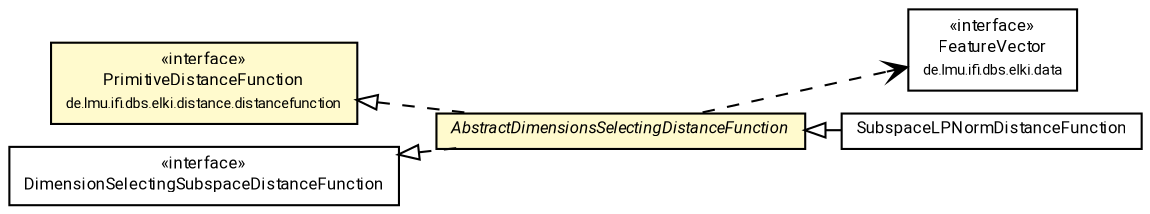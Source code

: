 #!/usr/local/bin/dot
#
# Class diagram 
# Generated by UMLGraph version R5_7_2-60-g0e99a6 (http://www.spinellis.gr/umlgraph/)
#

digraph G {
	graph [fontnames="svg"]
	edge [fontname="Roboto",fontsize=7,labelfontname="Roboto",labelfontsize=7,color="black"];
	node [fontname="Roboto",fontcolor="black",fontsize=8,shape=plaintext,margin=0,width=0,height=0];
	nodesep=0.15;
	ranksep=0.25;
	rankdir=LR;
	// de.lmu.ifi.dbs.elki.distance.distancefunction.PrimitiveDistanceFunction<O>
	c972368 [label=<<table title="de.lmu.ifi.dbs.elki.distance.distancefunction.PrimitiveDistanceFunction" border="0" cellborder="1" cellspacing="0" cellpadding="2" bgcolor="LemonChiffon" href="../PrimitiveDistanceFunction.html" target="_parent">
		<tr><td><table border="0" cellspacing="0" cellpadding="1">
		<tr><td align="center" balign="center"> &#171;interface&#187; </td></tr>
		<tr><td align="center" balign="center"> <font face="Roboto">PrimitiveDistanceFunction</font> </td></tr>
		<tr><td align="center" balign="center"> <font face="Roboto" point-size="7.0">de.lmu.ifi.dbs.elki.distance.distancefunction</font> </td></tr>
		</table></td></tr>
		</table>>, URL="../PrimitiveDistanceFunction.html"];
	// de.lmu.ifi.dbs.elki.data.FeatureVector<D>
	c972417 [label=<<table title="de.lmu.ifi.dbs.elki.data.FeatureVector" border="0" cellborder="1" cellspacing="0" cellpadding="2" href="../../../data/FeatureVector.html" target="_parent">
		<tr><td><table border="0" cellspacing="0" cellpadding="1">
		<tr><td align="center" balign="center"> &#171;interface&#187; </td></tr>
		<tr><td align="center" balign="center"> <font face="Roboto">FeatureVector</font> </td></tr>
		<tr><td align="center" balign="center"> <font face="Roboto" point-size="7.0">de.lmu.ifi.dbs.elki.data</font> </td></tr>
		</table></td></tr>
		</table>>, URL="../../../data/FeatureVector.html"];
	// de.lmu.ifi.dbs.elki.distance.distancefunction.subspace.SubspaceLPNormDistanceFunction
	c972777 [label=<<table title="de.lmu.ifi.dbs.elki.distance.distancefunction.subspace.SubspaceLPNormDistanceFunction" border="0" cellborder="1" cellspacing="0" cellpadding="2" href="SubspaceLPNormDistanceFunction.html" target="_parent">
		<tr><td><table border="0" cellspacing="0" cellpadding="1">
		<tr><td align="center" balign="center"> <font face="Roboto">SubspaceLPNormDistanceFunction</font> </td></tr>
		</table></td></tr>
		</table>>, URL="SubspaceLPNormDistanceFunction.html"];
	// de.lmu.ifi.dbs.elki.distance.distancefunction.subspace.DimensionSelectingSubspaceDistanceFunction<O>
	c972781 [label=<<table title="de.lmu.ifi.dbs.elki.distance.distancefunction.subspace.DimensionSelectingSubspaceDistanceFunction" border="0" cellborder="1" cellspacing="0" cellpadding="2" href="DimensionSelectingSubspaceDistanceFunction.html" target="_parent">
		<tr><td><table border="0" cellspacing="0" cellpadding="1">
		<tr><td align="center" balign="center"> &#171;interface&#187; </td></tr>
		<tr><td align="center" balign="center"> <font face="Roboto">DimensionSelectingSubspaceDistanceFunction</font> </td></tr>
		</table></td></tr>
		</table>>, URL="DimensionSelectingSubspaceDistanceFunction.html"];
	// de.lmu.ifi.dbs.elki.distance.distancefunction.subspace.AbstractDimensionsSelectingDistanceFunction<V extends de.lmu.ifi.dbs.elki.data.FeatureVector<?>>
	c972788 [label=<<table title="de.lmu.ifi.dbs.elki.distance.distancefunction.subspace.AbstractDimensionsSelectingDistanceFunction" border="0" cellborder="1" cellspacing="0" cellpadding="2" bgcolor="lemonChiffon" href="AbstractDimensionsSelectingDistanceFunction.html" target="_parent">
		<tr><td><table border="0" cellspacing="0" cellpadding="1">
		<tr><td align="center" balign="center"> <font face="Roboto"><i>AbstractDimensionsSelectingDistanceFunction</i></font> </td></tr>
		</table></td></tr>
		</table>>, URL="AbstractDimensionsSelectingDistanceFunction.html"];
	// de.lmu.ifi.dbs.elki.distance.distancefunction.subspace.SubspaceLPNormDistanceFunction extends de.lmu.ifi.dbs.elki.distance.distancefunction.subspace.AbstractDimensionsSelectingDistanceFunction<V extends de.lmu.ifi.dbs.elki.data.FeatureVector<?>>
	c972788 -> c972777 [arrowtail=empty,dir=back,weight=10];
	// de.lmu.ifi.dbs.elki.distance.distancefunction.subspace.AbstractDimensionsSelectingDistanceFunction<V extends de.lmu.ifi.dbs.elki.data.FeatureVector<?>> implements de.lmu.ifi.dbs.elki.distance.distancefunction.PrimitiveDistanceFunction<O>
	c972368 -> c972788 [arrowtail=empty,style=dashed,dir=back,weight=9];
	// de.lmu.ifi.dbs.elki.distance.distancefunction.subspace.AbstractDimensionsSelectingDistanceFunction<V extends de.lmu.ifi.dbs.elki.data.FeatureVector<?>> implements de.lmu.ifi.dbs.elki.distance.distancefunction.subspace.DimensionSelectingSubspaceDistanceFunction<O>
	c972781 -> c972788 [arrowtail=empty,style=dashed,dir=back,weight=9];
	// de.lmu.ifi.dbs.elki.distance.distancefunction.subspace.AbstractDimensionsSelectingDistanceFunction<V extends de.lmu.ifi.dbs.elki.data.FeatureVector<?>> depend de.lmu.ifi.dbs.elki.data.FeatureVector<D>
	c972788 -> c972417 [arrowhead=open,style=dashed,weight=0];
}

